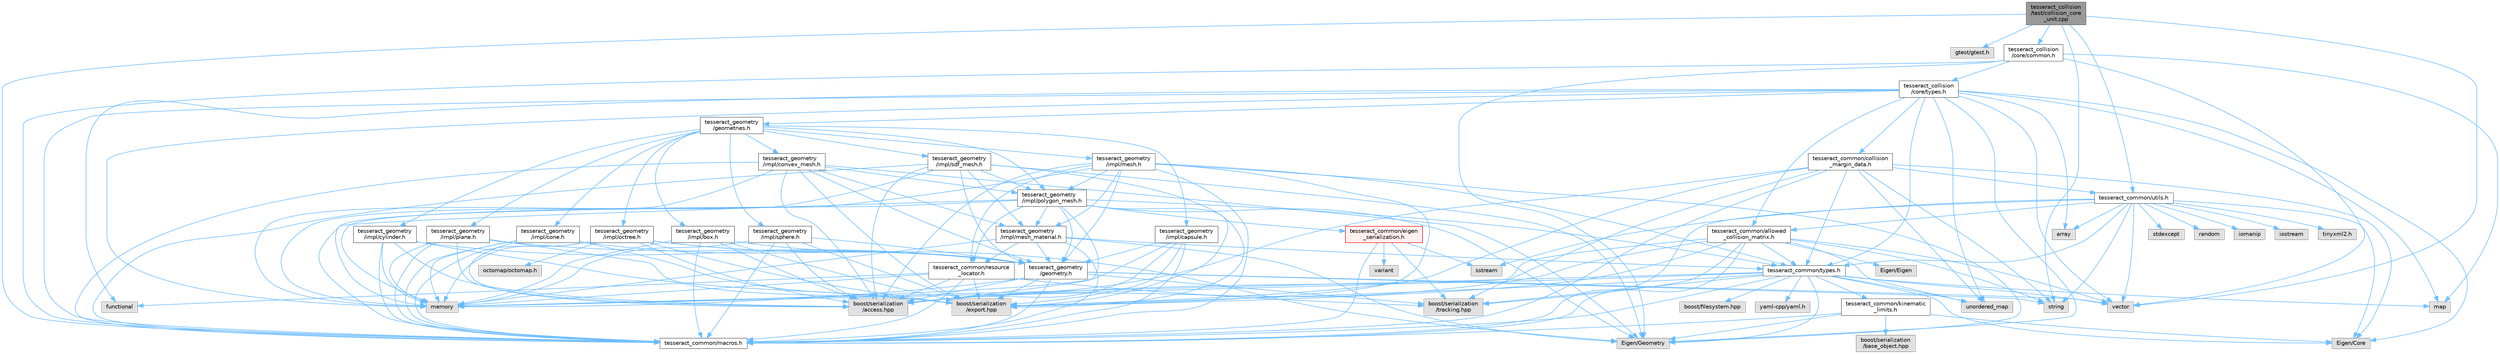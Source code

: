 digraph "tesseract_collision/test/collision_core_unit.cpp"
{
 // LATEX_PDF_SIZE
  bgcolor="transparent";
  edge [fontname=Helvetica,fontsize=10,labelfontname=Helvetica,labelfontsize=10];
  node [fontname=Helvetica,fontsize=10,shape=box,height=0.2,width=0.4];
  Node1 [label="tesseract_collision\l/test/collision_core\l_unit.cpp",height=0.2,width=0.4,color="gray40", fillcolor="grey60", style="filled", fontcolor="black",tooltip=" "];
  Node1 -> Node2 [color="steelblue1",style="solid"];
  Node2 [label="tesseract_common/macros.h",height=0.2,width=0.4,color="grey40", fillcolor="white", style="filled",URL="$de/d3c/macros_8h.html",tooltip="Common Tesseract Macros."];
  Node1 -> Node3 [color="steelblue1",style="solid"];
  Node3 [label="gtest/gtest.h",height=0.2,width=0.4,color="grey60", fillcolor="#E0E0E0", style="filled",tooltip=" "];
  Node1 -> Node4 [color="steelblue1",style="solid"];
  Node4 [label="vector",height=0.2,width=0.4,color="grey60", fillcolor="#E0E0E0", style="filled",tooltip=" "];
  Node1 -> Node5 [color="steelblue1",style="solid"];
  Node5 [label="string",height=0.2,width=0.4,color="grey60", fillcolor="#E0E0E0", style="filled",tooltip=" "];
  Node1 -> Node6 [color="steelblue1",style="solid"];
  Node6 [label="tesseract_collision\l/core/common.h",height=0.2,width=0.4,color="grey40", fillcolor="white", style="filled",URL="$dc/d54/common_8h.html",tooltip="This is a collection of common methods."];
  Node6 -> Node2 [color="steelblue1",style="solid"];
  Node6 -> Node7 [color="steelblue1",style="solid"];
  Node7 [label="map",height=0.2,width=0.4,color="grey60", fillcolor="#E0E0E0", style="filled",tooltip=" "];
  Node6 -> Node4 [color="steelblue1",style="solid"];
  Node6 -> Node8 [color="steelblue1",style="solid"];
  Node8 [label="Eigen/Geometry",height=0.2,width=0.4,color="grey60", fillcolor="#E0E0E0", style="filled",tooltip=" "];
  Node6 -> Node9 [color="steelblue1",style="solid"];
  Node9 [label="tesseract_collision\l/core/types.h",height=0.2,width=0.4,color="grey40", fillcolor="white", style="filled",URL="$d3/db3/tesseract__collision_2core_2include_2tesseract__collision_2core_2types_8h.html",tooltip="Tesseracts Collision Common Types."];
  Node9 -> Node2 [color="steelblue1",style="solid"];
  Node9 -> Node10 [color="steelblue1",style="solid"];
  Node10 [label="Eigen/Core",height=0.2,width=0.4,color="grey60", fillcolor="#E0E0E0", style="filled",tooltip=" "];
  Node9 -> Node8 [color="steelblue1",style="solid"];
  Node9 -> Node4 [color="steelblue1",style="solid"];
  Node9 -> Node11 [color="steelblue1",style="solid"];
  Node11 [label="memory",height=0.2,width=0.4,color="grey60", fillcolor="#E0E0E0", style="filled",tooltip=" "];
  Node9 -> Node7 [color="steelblue1",style="solid"];
  Node9 -> Node12 [color="steelblue1",style="solid"];
  Node12 [label="array",height=0.2,width=0.4,color="grey60", fillcolor="#E0E0E0", style="filled",tooltip=" "];
  Node9 -> Node13 [color="steelblue1",style="solid"];
  Node13 [label="unordered_map",height=0.2,width=0.4,color="grey60", fillcolor="#E0E0E0", style="filled",tooltip=" "];
  Node9 -> Node14 [color="steelblue1",style="solid"];
  Node14 [label="functional",height=0.2,width=0.4,color="grey60", fillcolor="#E0E0E0", style="filled",tooltip=" "];
  Node9 -> Node15 [color="steelblue1",style="solid"];
  Node15 [label="tesseract_geometry\l/geometries.h",height=0.2,width=0.4,color="grey40", fillcolor="white", style="filled",URL="$d4/ddb/geometries_8h.html",tooltip="Tesseract Geometries."];
  Node15 -> Node16 [color="steelblue1",style="solid"];
  Node16 [label="tesseract_geometry\l/impl/box.h",height=0.2,width=0.4,color="grey40", fillcolor="white", style="filled",URL="$df/d9e/tesseract__geometry_2include_2tesseract__geometry_2impl_2box_8h.html",tooltip="Tesseract Box Geometry."];
  Node16 -> Node2 [color="steelblue1",style="solid"];
  Node16 -> Node17 [color="steelblue1",style="solid"];
  Node17 [label="boost/serialization\l/access.hpp",height=0.2,width=0.4,color="grey60", fillcolor="#E0E0E0", style="filled",tooltip=" "];
  Node16 -> Node18 [color="steelblue1",style="solid"];
  Node18 [label="boost/serialization\l/export.hpp",height=0.2,width=0.4,color="grey60", fillcolor="#E0E0E0", style="filled",tooltip=" "];
  Node16 -> Node11 [color="steelblue1",style="solid"];
  Node16 -> Node19 [color="steelblue1",style="solid"];
  Node19 [label="tesseract_geometry\l/geometry.h",height=0.2,width=0.4,color="grey40", fillcolor="white", style="filled",URL="$d0/da6/tesseract__geometry_2include_2tesseract__geometry_2geometry_8h.html",tooltip="Tesseract Geometries."];
  Node19 -> Node2 [color="steelblue1",style="solid"];
  Node19 -> Node17 [color="steelblue1",style="solid"];
  Node19 -> Node18 [color="steelblue1",style="solid"];
  Node19 -> Node11 [color="steelblue1",style="solid"];
  Node19 -> Node5 [color="steelblue1",style="solid"];
  Node19 -> Node4 [color="steelblue1",style="solid"];
  Node19 -> Node20 [color="steelblue1",style="solid"];
  Node20 [label="boost/serialization\l/tracking.hpp",height=0.2,width=0.4,color="grey60", fillcolor="#E0E0E0", style="filled",tooltip=" "];
  Node15 -> Node21 [color="steelblue1",style="solid"];
  Node21 [label="tesseract_geometry\l/impl/capsule.h",height=0.2,width=0.4,color="grey40", fillcolor="white", style="filled",URL="$d8/d2b/tesseract__geometry_2include_2tesseract__geometry_2impl_2capsule_8h.html",tooltip="Tesseract Capsule Geometry."];
  Node21 -> Node2 [color="steelblue1",style="solid"];
  Node21 -> Node17 [color="steelblue1",style="solid"];
  Node21 -> Node18 [color="steelblue1",style="solid"];
  Node21 -> Node11 [color="steelblue1",style="solid"];
  Node21 -> Node19 [color="steelblue1",style="solid"];
  Node15 -> Node22 [color="steelblue1",style="solid"];
  Node22 [label="tesseract_geometry\l/impl/cone.h",height=0.2,width=0.4,color="grey40", fillcolor="white", style="filled",URL="$dc/df2/tesseract__geometry_2include_2tesseract__geometry_2impl_2cone_8h.html",tooltip="Tesseract Cone Geometry."];
  Node22 -> Node2 [color="steelblue1",style="solid"];
  Node22 -> Node17 [color="steelblue1",style="solid"];
  Node22 -> Node18 [color="steelblue1",style="solid"];
  Node22 -> Node11 [color="steelblue1",style="solid"];
  Node22 -> Node19 [color="steelblue1",style="solid"];
  Node15 -> Node23 [color="steelblue1",style="solid"];
  Node23 [label="tesseract_geometry\l/impl/convex_mesh.h",height=0.2,width=0.4,color="grey40", fillcolor="white", style="filled",URL="$de/dd2/tesseract__geometry_2include_2tesseract__geometry_2impl_2convex__mesh_8h.html",tooltip="Tesseract Convex Mesh Geometry."];
  Node23 -> Node2 [color="steelblue1",style="solid"];
  Node23 -> Node17 [color="steelblue1",style="solid"];
  Node23 -> Node18 [color="steelblue1",style="solid"];
  Node23 -> Node8 [color="steelblue1",style="solid"];
  Node23 -> Node11 [color="steelblue1",style="solid"];
  Node23 -> Node19 [color="steelblue1",style="solid"];
  Node23 -> Node24 [color="steelblue1",style="solid"];
  Node24 [label="tesseract_geometry\l/impl/mesh_material.h",height=0.2,width=0.4,color="grey40", fillcolor="white", style="filled",URL="$df/d8e/mesh__material_8h.html",tooltip="Tesseract Mesh Material read from a mesh file."];
  Node24 -> Node2 [color="steelblue1",style="solid"];
  Node24 -> Node25 [color="steelblue1",style="solid"];
  Node25 [label="tesseract_common/resource\l_locator.h",height=0.2,width=0.4,color="grey40", fillcolor="white", style="filled",URL="$d3/d95/resource__locator_8h.html",tooltip="Locate and retrieve resource data."];
  Node25 -> Node2 [color="steelblue1",style="solid"];
  Node25 -> Node17 [color="steelblue1",style="solid"];
  Node25 -> Node14 [color="steelblue1",style="solid"];
  Node25 -> Node11 [color="steelblue1",style="solid"];
  Node25 -> Node18 [color="steelblue1",style="solid"];
  Node25 -> Node20 [color="steelblue1",style="solid"];
  Node24 -> Node8 [color="steelblue1",style="solid"];
  Node24 -> Node11 [color="steelblue1",style="solid"];
  Node24 -> Node19 [color="steelblue1",style="solid"];
  Node24 -> Node26 [color="steelblue1",style="solid"];
  Node26 [label="tesseract_common/types.h",height=0.2,width=0.4,color="grey40", fillcolor="white", style="filled",URL="$dd/ddb/tesseract__common_2include_2tesseract__common_2types_8h.html",tooltip="Common Tesseract Types."];
  Node26 -> Node2 [color="steelblue1",style="solid"];
  Node26 -> Node17 [color="steelblue1",style="solid"];
  Node26 -> Node10 [color="steelblue1",style="solid"];
  Node26 -> Node8 [color="steelblue1",style="solid"];
  Node26 -> Node4 [color="steelblue1",style="solid"];
  Node26 -> Node11 [color="steelblue1",style="solid"];
  Node26 -> Node7 [color="steelblue1",style="solid"];
  Node26 -> Node13 [color="steelblue1",style="solid"];
  Node26 -> Node27 [color="steelblue1",style="solid"];
  Node27 [label="boost/filesystem.hpp",height=0.2,width=0.4,color="grey60", fillcolor="#E0E0E0", style="filled",tooltip=" "];
  Node26 -> Node28 [color="steelblue1",style="solid"];
  Node28 [label="yaml-cpp/yaml.h",height=0.2,width=0.4,color="grey60", fillcolor="#E0E0E0", style="filled",tooltip=" "];
  Node26 -> Node29 [color="steelblue1",style="solid"];
  Node29 [label="tesseract_common/kinematic\l_limits.h",height=0.2,width=0.4,color="grey40", fillcolor="white", style="filled",URL="$d9/dc2/kinematic__limits_8h.html",tooltip="Common Tesseract Kinematic Limits and Related Utility Functions."];
  Node29 -> Node2 [color="steelblue1",style="solid"];
  Node29 -> Node10 [color="steelblue1",style="solid"];
  Node29 -> Node8 [color="steelblue1",style="solid"];
  Node29 -> Node30 [color="steelblue1",style="solid"];
  Node30 [label="boost/serialization\l/base_object.hpp",height=0.2,width=0.4,color="grey60", fillcolor="#E0E0E0", style="filled",tooltip=" "];
  Node26 -> Node18 [color="steelblue1",style="solid"];
  Node26 -> Node20 [color="steelblue1",style="solid"];
  Node23 -> Node31 [color="steelblue1",style="solid"];
  Node31 [label="tesseract_geometry\l/impl/polygon_mesh.h",height=0.2,width=0.4,color="grey40", fillcolor="white", style="filled",URL="$d2/deb/polygon__mesh_8h.html",tooltip="Tesseract Polygon Mesh Geometry."];
  Node31 -> Node2 [color="steelblue1",style="solid"];
  Node31 -> Node17 [color="steelblue1",style="solid"];
  Node31 -> Node18 [color="steelblue1",style="solid"];
  Node31 -> Node8 [color="steelblue1",style="solid"];
  Node31 -> Node11 [color="steelblue1",style="solid"];
  Node31 -> Node32 [color="steelblue1",style="solid"];
  Node32 [label="tesseract_common/eigen\l_serialization.h",height=0.2,width=0.4,color="red", fillcolor="#FFF0F0", style="filled",URL="$d1/df1/eigen__serialization_8h.html",tooltip=" "];
  Node32 -> Node2 [color="steelblue1",style="solid"];
  Node32 -> Node33 [color="steelblue1",style="solid"];
  Node33 [label="variant",height=0.2,width=0.4,color="grey60", fillcolor="#E0E0E0", style="filled",tooltip=" "];
  Node32 -> Node36 [color="steelblue1",style="solid"];
  Node36 [label="sstream",height=0.2,width=0.4,color="grey60", fillcolor="#E0E0E0", style="filled",tooltip=" "];
  Node32 -> Node20 [color="steelblue1",style="solid"];
  Node31 -> Node26 [color="steelblue1",style="solid"];
  Node31 -> Node25 [color="steelblue1",style="solid"];
  Node31 -> Node19 [color="steelblue1",style="solid"];
  Node31 -> Node24 [color="steelblue1",style="solid"];
  Node15 -> Node42 [color="steelblue1",style="solid"];
  Node42 [label="tesseract_geometry\l/impl/cylinder.h",height=0.2,width=0.4,color="grey40", fillcolor="white", style="filled",URL="$d8/d3b/tesseract__geometry_2include_2tesseract__geometry_2impl_2cylinder_8h.html",tooltip="Tesseract Cylinder Geometry."];
  Node42 -> Node2 [color="steelblue1",style="solid"];
  Node42 -> Node17 [color="steelblue1",style="solid"];
  Node42 -> Node18 [color="steelblue1",style="solid"];
  Node42 -> Node11 [color="steelblue1",style="solid"];
  Node42 -> Node19 [color="steelblue1",style="solid"];
  Node15 -> Node43 [color="steelblue1",style="solid"];
  Node43 [label="tesseract_geometry\l/impl/mesh.h",height=0.2,width=0.4,color="grey40", fillcolor="white", style="filled",URL="$d5/d93/tesseract__geometry_2include_2tesseract__geometry_2impl_2mesh_8h.html",tooltip="Tesseract Mesh Geometry."];
  Node43 -> Node2 [color="steelblue1",style="solid"];
  Node43 -> Node25 [color="steelblue1",style="solid"];
  Node43 -> Node17 [color="steelblue1",style="solid"];
  Node43 -> Node18 [color="steelblue1",style="solid"];
  Node43 -> Node8 [color="steelblue1",style="solid"];
  Node43 -> Node11 [color="steelblue1",style="solid"];
  Node43 -> Node26 [color="steelblue1",style="solid"];
  Node43 -> Node19 [color="steelblue1",style="solid"];
  Node43 -> Node24 [color="steelblue1",style="solid"];
  Node43 -> Node31 [color="steelblue1",style="solid"];
  Node15 -> Node44 [color="steelblue1",style="solid"];
  Node44 [label="tesseract_geometry\l/impl/octree.h",height=0.2,width=0.4,color="grey40", fillcolor="white", style="filled",URL="$df/d5e/tesseract__geometry_2include_2tesseract__geometry_2impl_2octree_8h.html",tooltip="Tesseract Octree Geometry."];
  Node44 -> Node2 [color="steelblue1",style="solid"];
  Node44 -> Node17 [color="steelblue1",style="solid"];
  Node44 -> Node18 [color="steelblue1",style="solid"];
  Node44 -> Node8 [color="steelblue1",style="solid"];
  Node44 -> Node11 [color="steelblue1",style="solid"];
  Node44 -> Node45 [color="steelblue1",style="solid"];
  Node45 [label="octomap/octomap.h",height=0.2,width=0.4,color="grey60", fillcolor="#E0E0E0", style="filled",tooltip=" "];
  Node44 -> Node19 [color="steelblue1",style="solid"];
  Node15 -> Node46 [color="steelblue1",style="solid"];
  Node46 [label="tesseract_geometry\l/impl/plane.h",height=0.2,width=0.4,color="grey40", fillcolor="white", style="filled",URL="$db/d8b/plane_8h.html",tooltip="Tesseract Plane Geometry."];
  Node46 -> Node2 [color="steelblue1",style="solid"];
  Node46 -> Node17 [color="steelblue1",style="solid"];
  Node46 -> Node18 [color="steelblue1",style="solid"];
  Node46 -> Node11 [color="steelblue1",style="solid"];
  Node46 -> Node19 [color="steelblue1",style="solid"];
  Node15 -> Node31 [color="steelblue1",style="solid"];
  Node15 -> Node47 [color="steelblue1",style="solid"];
  Node47 [label="tesseract_geometry\l/impl/sdf_mesh.h",height=0.2,width=0.4,color="grey40", fillcolor="white", style="filled",URL="$d2/d17/tesseract__geometry_2include_2tesseract__geometry_2impl_2sdf__mesh_8h.html",tooltip="Tesseract SDF Mesh Geometry."];
  Node47 -> Node2 [color="steelblue1",style="solid"];
  Node47 -> Node17 [color="steelblue1",style="solid"];
  Node47 -> Node18 [color="steelblue1",style="solid"];
  Node47 -> Node8 [color="steelblue1",style="solid"];
  Node47 -> Node11 [color="steelblue1",style="solid"];
  Node47 -> Node19 [color="steelblue1",style="solid"];
  Node47 -> Node24 [color="steelblue1",style="solid"];
  Node47 -> Node31 [color="steelblue1",style="solid"];
  Node15 -> Node48 [color="steelblue1",style="solid"];
  Node48 [label="tesseract_geometry\l/impl/sphere.h",height=0.2,width=0.4,color="grey40", fillcolor="white", style="filled",URL="$d8/db6/tesseract__geometry_2include_2tesseract__geometry_2impl_2sphere_8h.html",tooltip="Tesseract Sphere Geometry."];
  Node48 -> Node2 [color="steelblue1",style="solid"];
  Node48 -> Node17 [color="steelblue1",style="solid"];
  Node48 -> Node18 [color="steelblue1",style="solid"];
  Node48 -> Node11 [color="steelblue1",style="solid"];
  Node48 -> Node19 [color="steelblue1",style="solid"];
  Node9 -> Node26 [color="steelblue1",style="solid"];
  Node9 -> Node49 [color="steelblue1",style="solid"];
  Node49 [label="tesseract_common/collision\l_margin_data.h",height=0.2,width=0.4,color="grey40", fillcolor="white", style="filled",URL="$d4/da8/collision__margin__data_8h.html",tooltip="This is used to store collision margin information."];
  Node49 -> Node2 [color="steelblue1",style="solid"];
  Node49 -> Node17 [color="steelblue1",style="solid"];
  Node49 -> Node10 [color="steelblue1",style="solid"];
  Node49 -> Node5 [color="steelblue1",style="solid"];
  Node49 -> Node13 [color="steelblue1",style="solid"];
  Node49 -> Node26 [color="steelblue1",style="solid"];
  Node49 -> Node50 [color="steelblue1",style="solid"];
  Node50 [label="tesseract_common/utils.h",height=0.2,width=0.4,color="grey40", fillcolor="white", style="filled",URL="$dc/d79/tesseract__common_2include_2tesseract__common_2utils_8h.html",tooltip="Common Tesseract Utility Functions."];
  Node50 -> Node2 [color="steelblue1",style="solid"];
  Node50 -> Node12 [color="steelblue1",style="solid"];
  Node50 -> Node4 [color="steelblue1",style="solid"];
  Node50 -> Node5 [color="steelblue1",style="solid"];
  Node50 -> Node36 [color="steelblue1",style="solid"];
  Node50 -> Node51 [color="steelblue1",style="solid"];
  Node51 [label="stdexcept",height=0.2,width=0.4,color="grey60", fillcolor="#E0E0E0", style="filled",tooltip=" "];
  Node50 -> Node52 [color="steelblue1",style="solid"];
  Node52 [label="random",height=0.2,width=0.4,color="grey60", fillcolor="#E0E0E0", style="filled",tooltip=" "];
  Node50 -> Node53 [color="steelblue1",style="solid"];
  Node53 [label="iomanip",height=0.2,width=0.4,color="grey60", fillcolor="#E0E0E0", style="filled",tooltip=" "];
  Node50 -> Node10 [color="steelblue1",style="solid"];
  Node50 -> Node54 [color="steelblue1",style="solid"];
  Node54 [label="iostream",height=0.2,width=0.4,color="grey60", fillcolor="#E0E0E0", style="filled",tooltip=" "];
  Node50 -> Node55 [color="steelblue1",style="solid"];
  Node55 [label="tinyxml2.h",height=0.2,width=0.4,color="grey60", fillcolor="#E0E0E0", style="filled",tooltip=" "];
  Node50 -> Node56 [color="steelblue1",style="solid"];
  Node56 [label="tesseract_common/allowed\l_collision_matrix.h",height=0.2,width=0.4,color="grey40", fillcolor="white", style="filled",URL="$d2/d01/allowed__collision__matrix_8h.html",tooltip=" "];
  Node56 -> Node2 [color="steelblue1",style="solid"];
  Node56 -> Node17 [color="steelblue1",style="solid"];
  Node56 -> Node5 [color="steelblue1",style="solid"];
  Node56 -> Node4 [color="steelblue1",style="solid"];
  Node56 -> Node11 [color="steelblue1",style="solid"];
  Node56 -> Node57 [color="steelblue1",style="solid"];
  Node57 [label="Eigen/Eigen",height=0.2,width=0.4,color="grey60", fillcolor="#E0E0E0", style="filled",tooltip=" "];
  Node56 -> Node13 [color="steelblue1",style="solid"];
  Node56 -> Node26 [color="steelblue1",style="solid"];
  Node56 -> Node18 [color="steelblue1",style="solid"];
  Node56 -> Node20 [color="steelblue1",style="solid"];
  Node50 -> Node26 [color="steelblue1",style="solid"];
  Node49 -> Node18 [color="steelblue1",style="solid"];
  Node49 -> Node20 [color="steelblue1",style="solid"];
  Node9 -> Node56 [color="steelblue1",style="solid"];
  Node1 -> Node50 [color="steelblue1",style="solid"];
}
